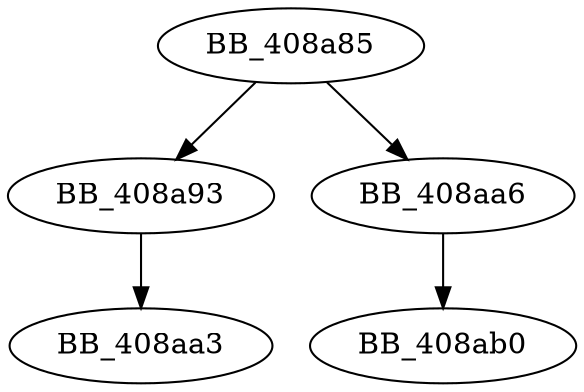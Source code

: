 DiGraph __unlock_file2{
BB_408a85->BB_408a93
BB_408a85->BB_408aa6
BB_408a93->BB_408aa3
BB_408aa6->BB_408ab0
}
